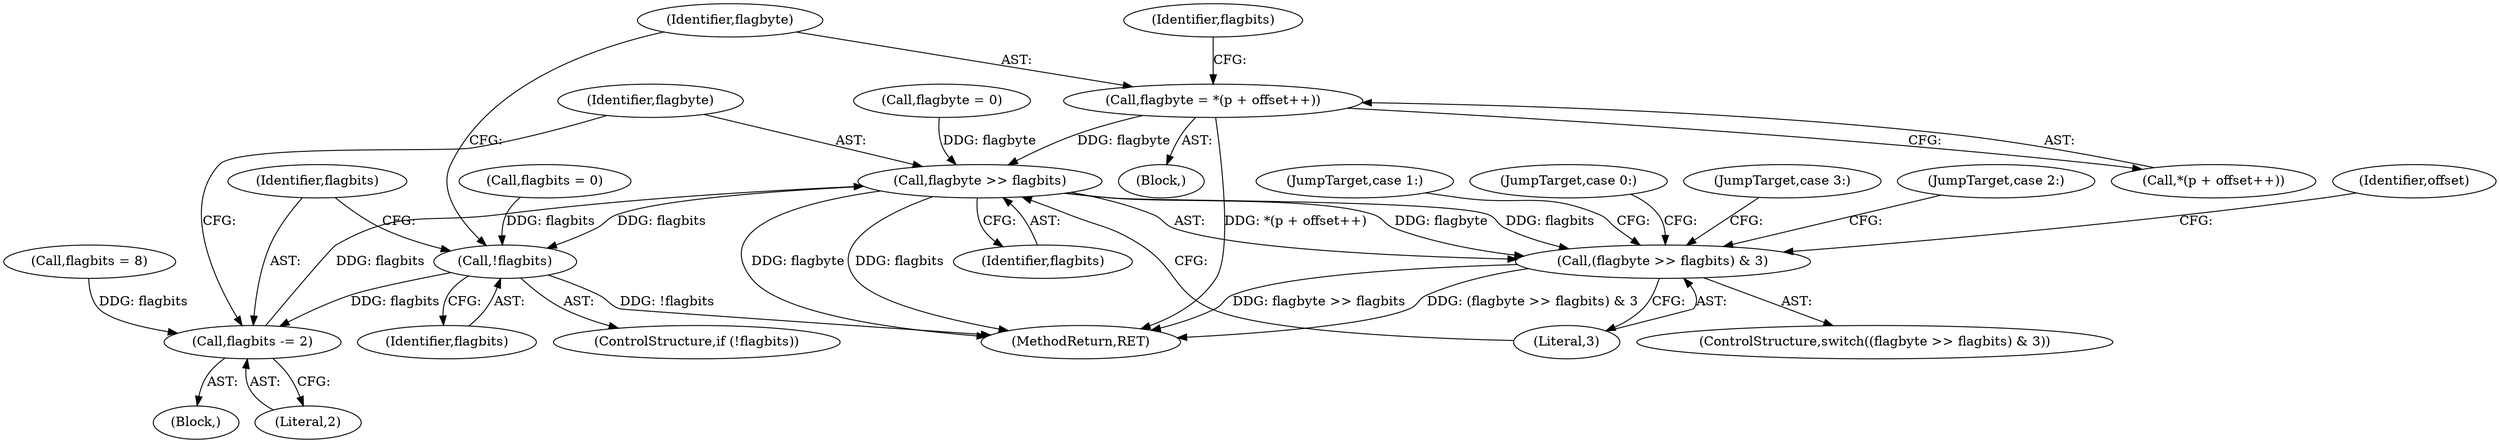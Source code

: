 digraph "0_libarchive_5562545b5562f6d12a4ef991fae158bf4ccf92b6@integer" {
"1000771" [label="(Call,flagbyte = *(p + offset++))"];
"1000786" [label="(Call,flagbyte >> flagbits)"];
"1000768" [label="(Call,!flagbits)"];
"1000781" [label="(Call,flagbits -= 2)"];
"1000785" [label="(Call,(flagbyte >> flagbits) & 3)"];
"1000827" [label="(JumpTarget,case 2:)"];
"1000779" [label="(Identifier,flagbits)"];
"1000781" [label="(Call,flagbits -= 2)"];
"1000784" [label="(ControlStructure,switch((flagbyte >> flagbits) & 3))"];
"1000761" [label="(Identifier,offset)"];
"1000809" [label="(JumpTarget,case 1:)"];
"1000787" [label="(Identifier,flagbyte)"];
"1000782" [label="(Identifier,flagbits)"];
"1000778" [label="(Call,flagbits = 8)"];
"1000771" [label="(Call,flagbyte = *(p + offset++))"];
"1000773" [label="(Call,*(p + offset++))"];
"1000788" [label="(Identifier,flagbits)"];
"1000768" [label="(Call,!flagbits)"];
"1000766" [label="(Block,)"];
"1000770" [label="(Block,)"];
"1000767" [label="(ControlStructure,if (!flagbits))"];
"1000791" [label="(JumpTarget,case 0:)"];
"1000772" [label="(Identifier,flagbyte)"];
"1000789" [label="(Literal,3)"];
"1000769" [label="(Identifier,flagbits)"];
"1000783" [label="(Literal,2)"];
"1000786" [label="(Call,flagbyte >> flagbits)"];
"1000785" [label="(Call,(flagbyte >> flagbits) & 3)"];
"1000752" [label="(Call,flagbits = 0)"];
"1000852" [label="(JumpTarget,case 3:)"];
"1001741" [label="(MethodReturn,RET)"];
"1000755" [label="(Call,flagbyte = 0)"];
"1000771" -> "1000770"  [label="AST: "];
"1000771" -> "1000773"  [label="CFG: "];
"1000772" -> "1000771"  [label="AST: "];
"1000773" -> "1000771"  [label="AST: "];
"1000779" -> "1000771"  [label="CFG: "];
"1000771" -> "1001741"  [label="DDG: *(p + offset++)"];
"1000771" -> "1000786"  [label="DDG: flagbyte"];
"1000786" -> "1000785"  [label="AST: "];
"1000786" -> "1000788"  [label="CFG: "];
"1000787" -> "1000786"  [label="AST: "];
"1000788" -> "1000786"  [label="AST: "];
"1000789" -> "1000786"  [label="CFG: "];
"1000786" -> "1001741"  [label="DDG: flagbits"];
"1000786" -> "1001741"  [label="DDG: flagbyte"];
"1000786" -> "1000768"  [label="DDG: flagbits"];
"1000786" -> "1000785"  [label="DDG: flagbyte"];
"1000786" -> "1000785"  [label="DDG: flagbits"];
"1000755" -> "1000786"  [label="DDG: flagbyte"];
"1000781" -> "1000786"  [label="DDG: flagbits"];
"1000768" -> "1000767"  [label="AST: "];
"1000768" -> "1000769"  [label="CFG: "];
"1000769" -> "1000768"  [label="AST: "];
"1000772" -> "1000768"  [label="CFG: "];
"1000782" -> "1000768"  [label="CFG: "];
"1000768" -> "1001741"  [label="DDG: !flagbits"];
"1000752" -> "1000768"  [label="DDG: flagbits"];
"1000768" -> "1000781"  [label="DDG: flagbits"];
"1000781" -> "1000766"  [label="AST: "];
"1000781" -> "1000783"  [label="CFG: "];
"1000782" -> "1000781"  [label="AST: "];
"1000783" -> "1000781"  [label="AST: "];
"1000787" -> "1000781"  [label="CFG: "];
"1000778" -> "1000781"  [label="DDG: flagbits"];
"1000785" -> "1000784"  [label="AST: "];
"1000785" -> "1000789"  [label="CFG: "];
"1000789" -> "1000785"  [label="AST: "];
"1000761" -> "1000785"  [label="CFG: "];
"1000791" -> "1000785"  [label="CFG: "];
"1000809" -> "1000785"  [label="CFG: "];
"1000827" -> "1000785"  [label="CFG: "];
"1000852" -> "1000785"  [label="CFG: "];
"1000785" -> "1001741"  [label="DDG: (flagbyte >> flagbits) & 3"];
"1000785" -> "1001741"  [label="DDG: flagbyte >> flagbits"];
}
